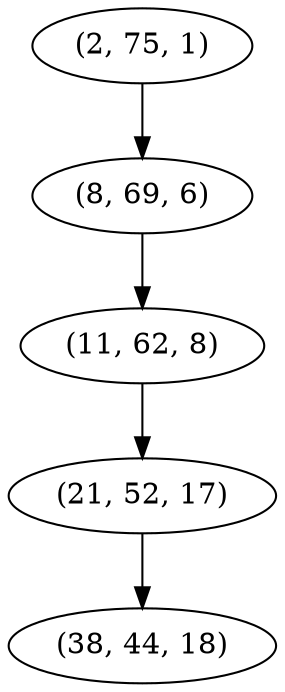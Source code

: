 digraph tree {
    "(2, 75, 1)";
    "(8, 69, 6)";
    "(11, 62, 8)";
    "(21, 52, 17)";
    "(38, 44, 18)";
    "(2, 75, 1)" -> "(8, 69, 6)";
    "(8, 69, 6)" -> "(11, 62, 8)";
    "(11, 62, 8)" -> "(21, 52, 17)";
    "(21, 52, 17)" -> "(38, 44, 18)";
}
